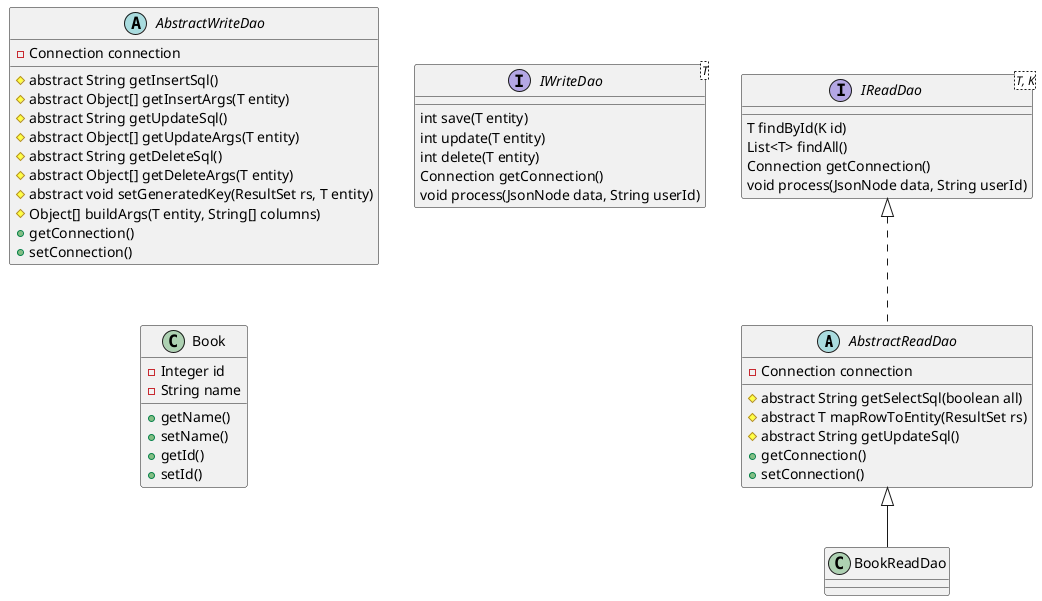 @startuml
'https://plantuml.com/class-diagram

abstract class AbstractReadDao {
-Connection connection
#abstract String getSelectSql(boolean all)
#abstract T mapRowToEntity(ResultSet rs)
#abstract String getUpdateSql()
+getConnection()
+setConnection()
}

abstract class AbstractWriteDao {
-Connection connection
#abstract String getInsertSql()
#abstract Object[] getInsertArgs(T entity)
#abstract String getUpdateSql()
#abstract Object[] getUpdateArgs(T entity)
#abstract String getDeleteSql()
#abstract Object[] getDeleteArgs(T entity)
#abstract void setGeneratedKey(ResultSet rs, T entity)
#Object[] buildArgs(T entity, String[] columns)
+getConnection()
+setConnection()
}

interface IReadDao<T, K> {
T findById(K id)
List<T> findAll()
Connection getConnection()
void process(JsonNode data, String userId)
}

interface IWriteDao<T> {
int save(T entity)
int update(T entity)
int delete(T entity)
Connection getConnection()
void process(JsonNode data, String userId)
}

class BookReadDao

IReadDao <|.. AbstractReadDao
AbstractReadDao <|-- BookReadDao



class Book {
-Integer id
-String name
+getName()
+setName()
+getId()
+setId()
}



@enduml
